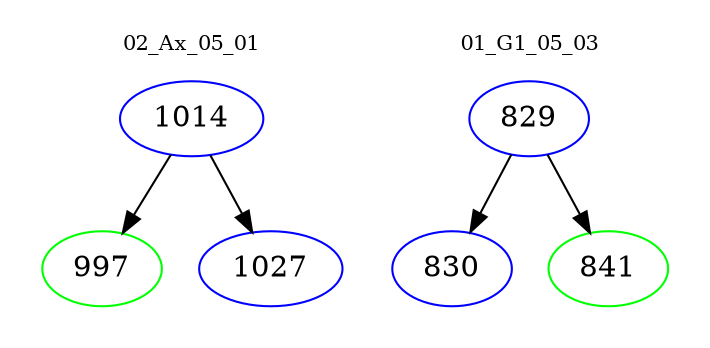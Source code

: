 digraph{
subgraph cluster_0 {
color = white
label = "02_Ax_05_01";
fontsize=10;
T0_1014 [label="1014", color="blue"]
T0_1014 -> T0_997 [color="black"]
T0_997 [label="997", color="green"]
T0_1014 -> T0_1027 [color="black"]
T0_1027 [label="1027", color="blue"]
}
subgraph cluster_1 {
color = white
label = "01_G1_05_03";
fontsize=10;
T1_829 [label="829", color="blue"]
T1_829 -> T1_830 [color="black"]
T1_830 [label="830", color="blue"]
T1_829 -> T1_841 [color="black"]
T1_841 [label="841", color="green"]
}
}
